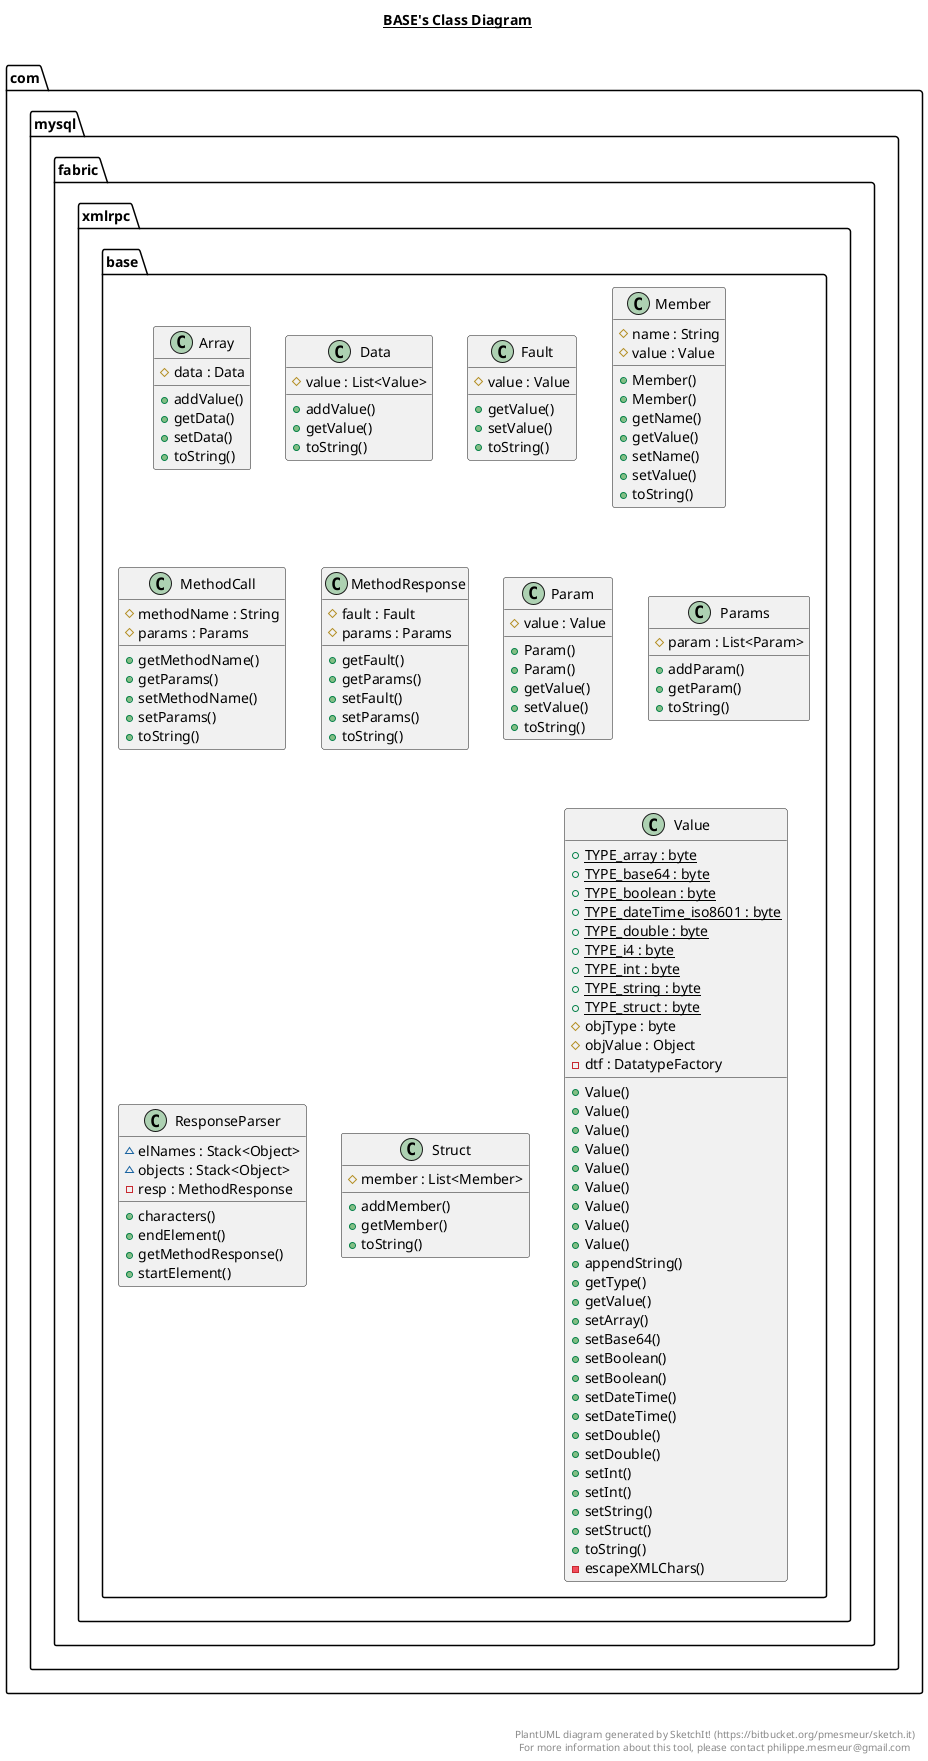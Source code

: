 @startuml

title __BASE's Class Diagram__\n

  namespace com.mysql.fabric {
    namespace xmlrpc {
      namespace base {
        class com.mysql.fabric.xmlrpc.base.Array {
            # data : Data
            + addValue()
            + getData()
            + setData()
            + toString()
        }
      }
    }
  }
  

  namespace com.mysql.fabric {
    namespace xmlrpc {
      namespace base {
        class com.mysql.fabric.xmlrpc.base.Data {
            # value : List<Value>
            + addValue()
            + getValue()
            + toString()
        }
      }
    }
  }
  

  namespace com.mysql.fabric {
    namespace xmlrpc {
      namespace base {
        class com.mysql.fabric.xmlrpc.base.Fault {
            # value : Value
            + getValue()
            + setValue()
            + toString()
        }
      }
    }
  }
  

  namespace com.mysql.fabric {
    namespace xmlrpc {
      namespace base {
        class com.mysql.fabric.xmlrpc.base.Member {
            # name : String
            # value : Value
            + Member()
            + Member()
            + getName()
            + getValue()
            + setName()
            + setValue()
            + toString()
        }
      }
    }
  }
  

  namespace com.mysql.fabric {
    namespace xmlrpc {
      namespace base {
        class com.mysql.fabric.xmlrpc.base.MethodCall {
            # methodName : String
            # params : Params
            + getMethodName()
            + getParams()
            + setMethodName()
            + setParams()
            + toString()
        }
      }
    }
  }
  

  namespace com.mysql.fabric {
    namespace xmlrpc {
      namespace base {
        class com.mysql.fabric.xmlrpc.base.MethodResponse {
            # fault : Fault
            # params : Params
            + getFault()
            + getParams()
            + setFault()
            + setParams()
            + toString()
        }
      }
    }
  }
  

  namespace com.mysql.fabric {
    namespace xmlrpc {
      namespace base {
        class com.mysql.fabric.xmlrpc.base.Param {
            # value : Value
            + Param()
            + Param()
            + getValue()
            + setValue()
            + toString()
        }
      }
    }
  }
  

  namespace com.mysql.fabric {
    namespace xmlrpc {
      namespace base {
        class com.mysql.fabric.xmlrpc.base.Params {
            # param : List<Param>
            + addParam()
            + getParam()
            + toString()
        }
      }
    }
  }
  

  namespace com.mysql.fabric {
    namespace xmlrpc {
      namespace base {
        class com.mysql.fabric.xmlrpc.base.ResponseParser {
            ~ elNames : Stack<Object>
            ~ objects : Stack<Object>
            - resp : MethodResponse
            + characters()
            + endElement()
            + getMethodResponse()
            + startElement()
        }
      }
    }
  }
  

  namespace com.mysql.fabric {
    namespace xmlrpc {
      namespace base {
        class com.mysql.fabric.xmlrpc.base.Struct {
            # member : List<Member>
            + addMember()
            + getMember()
            + toString()
        }
      }
    }
  }
  

  namespace com.mysql.fabric {
    namespace xmlrpc {
      namespace base {
        class com.mysql.fabric.xmlrpc.base.Value {
            {static} + TYPE_array : byte
            {static} + TYPE_base64 : byte
            {static} + TYPE_boolean : byte
            {static} + TYPE_dateTime_iso8601 : byte
            {static} + TYPE_double : byte
            {static} + TYPE_i4 : byte
            {static} + TYPE_int : byte
            {static} + TYPE_string : byte
            {static} + TYPE_struct : byte
            # objType : byte
            # objValue : Object
            - dtf : DatatypeFactory
            + Value()
            + Value()
            + Value()
            + Value()
            + Value()
            + Value()
            + Value()
            + Value()
            + Value()
            + appendString()
            + getType()
            + getValue()
            + setArray()
            + setBase64()
            + setBoolean()
            + setBoolean()
            + setDateTime()
            + setDateTime()
            + setDouble()
            + setDouble()
            + setInt()
            + setInt()
            + setString()
            + setStruct()
            + toString()
            - escapeXMLChars()
        }
      }
    }
  }
  



right footer


PlantUML diagram generated by SketchIt! (https://bitbucket.org/pmesmeur/sketch.it)
For more information about this tool, please contact philippe.mesmeur@gmail.com
endfooter

@enduml
